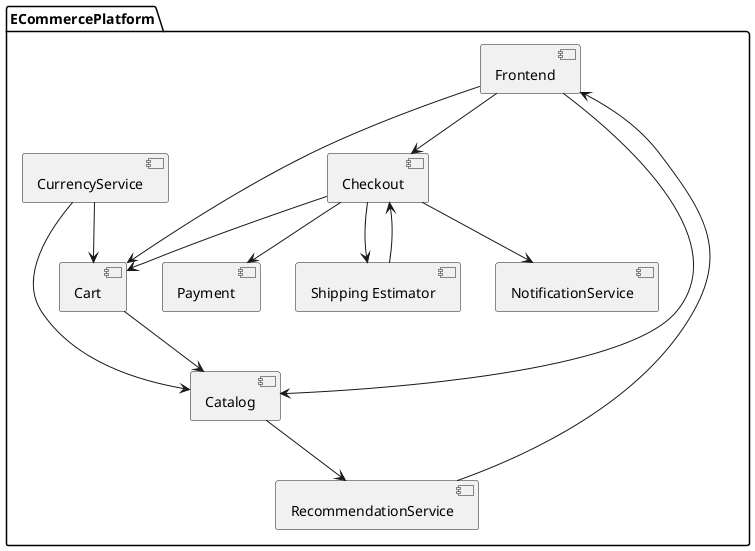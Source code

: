@startuml
package ECommercePlatform {
    [Frontend] as Frontend
    [Catalog] as Catalog
    [Cart] as Cart
    [Checkout] as Checkout
    [Payment] as Payment
    [Shipping Estimator] as ShippingEstimator
    [CurrencyService] as CurrencyService
    [RecommendationService] as RecommendationService
    [NotificationService] as NotificationService

    Frontend --> Catalog
    Frontend --> Cart
    Cart --> Catalog
    Frontend --> Checkout
    Checkout --> Cart
    Checkout --> Payment
    Checkout --> ShippingEstimator
    Checkout --> NotificationService
    RecommendationService --> Frontend
    Catalog --> RecommendationService
    CurrencyService --> Catalog
    CurrencyService --> Cart
    ShippingEstimator --> Checkout
}
@enduml
